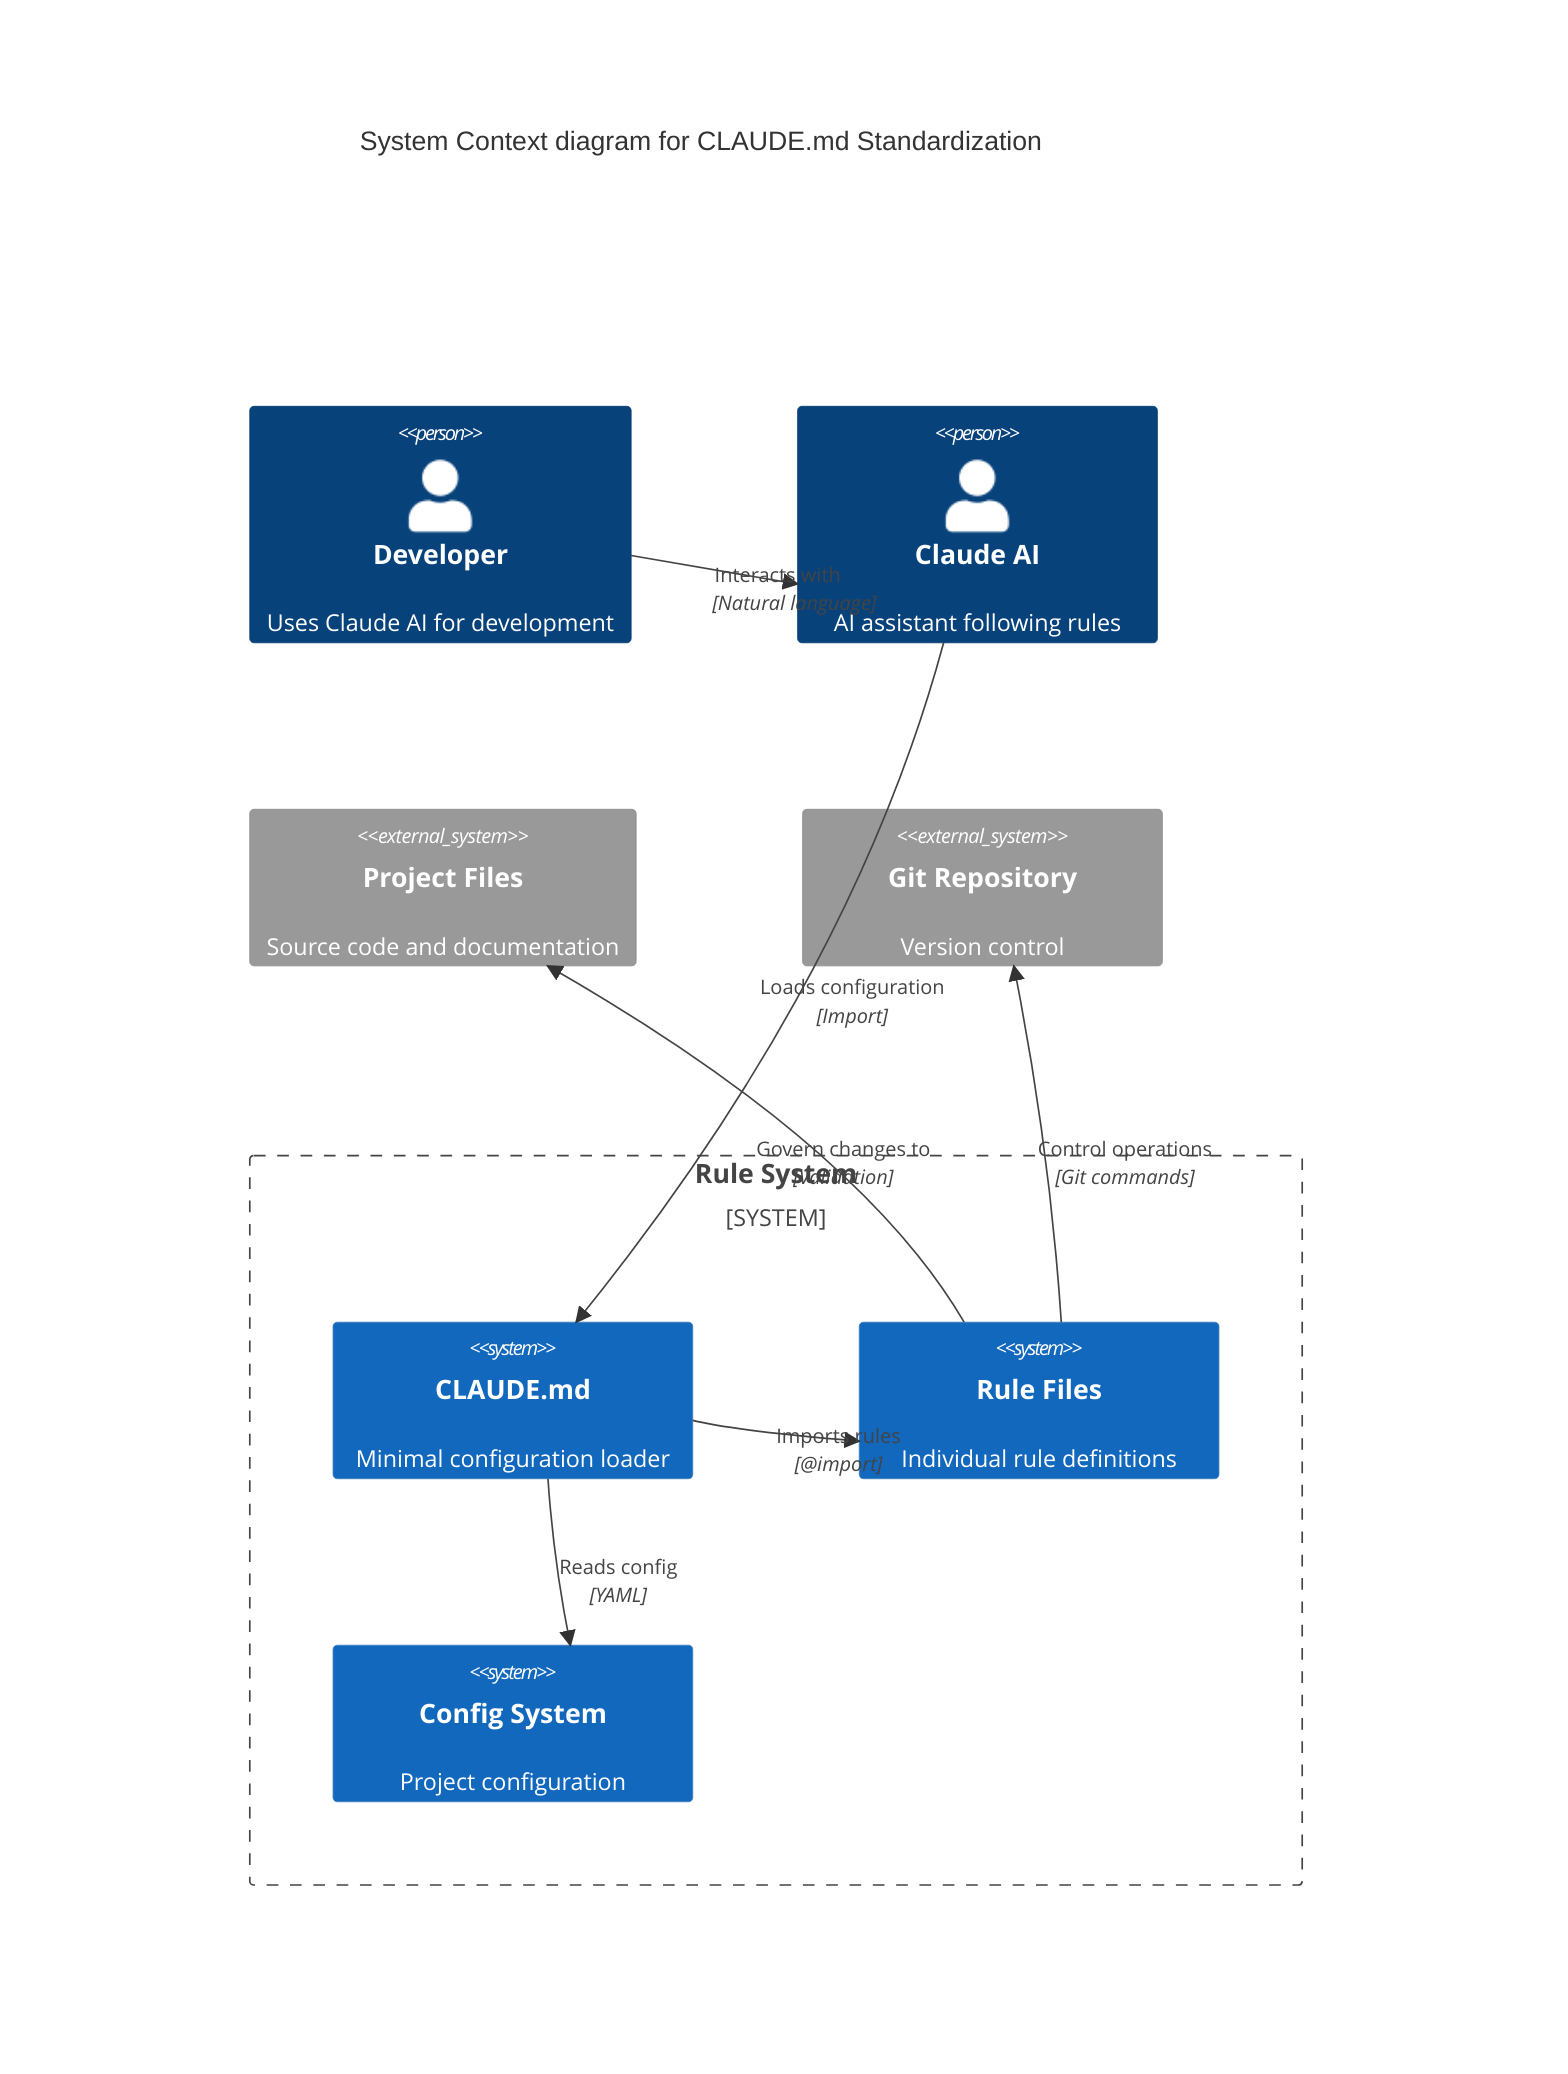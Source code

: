 C4Context
    title System Context diagram for CLAUDE.md Standardization

    Person(dev, "Developer", "Uses Claude AI for development")
    Person(claude, "Claude AI", "AI assistant following rules")
    
    System_Boundary(b1, "Rule System") {
        System(claudemd, "CLAUDE.md", "Minimal configuration loader")
        System(rules, "Rule Files", "Individual rule definitions")
        System(config, "Config System", "Project configuration")
    }
    
    System_Ext(project, "Project Files", "Source code and documentation")
    System_Ext(git, "Git Repository", "Version control")
    
    Rel(dev, claude, "Interacts with", "Natural language")
    Rel(claude, claudemd, "Loads configuration", "Import")
    Rel(claudemd, rules, "Imports rules", "@import")
    Rel(claudemd, config, "Reads config", "YAML")
    Rel(rules, project, "Govern changes to", "Validation")
    Rel(rules, git, "Control operations", "Git commands")
    
    UpdateLayoutConfig($c4ShapeInRow="3", $c4BoundaryInRow="3")